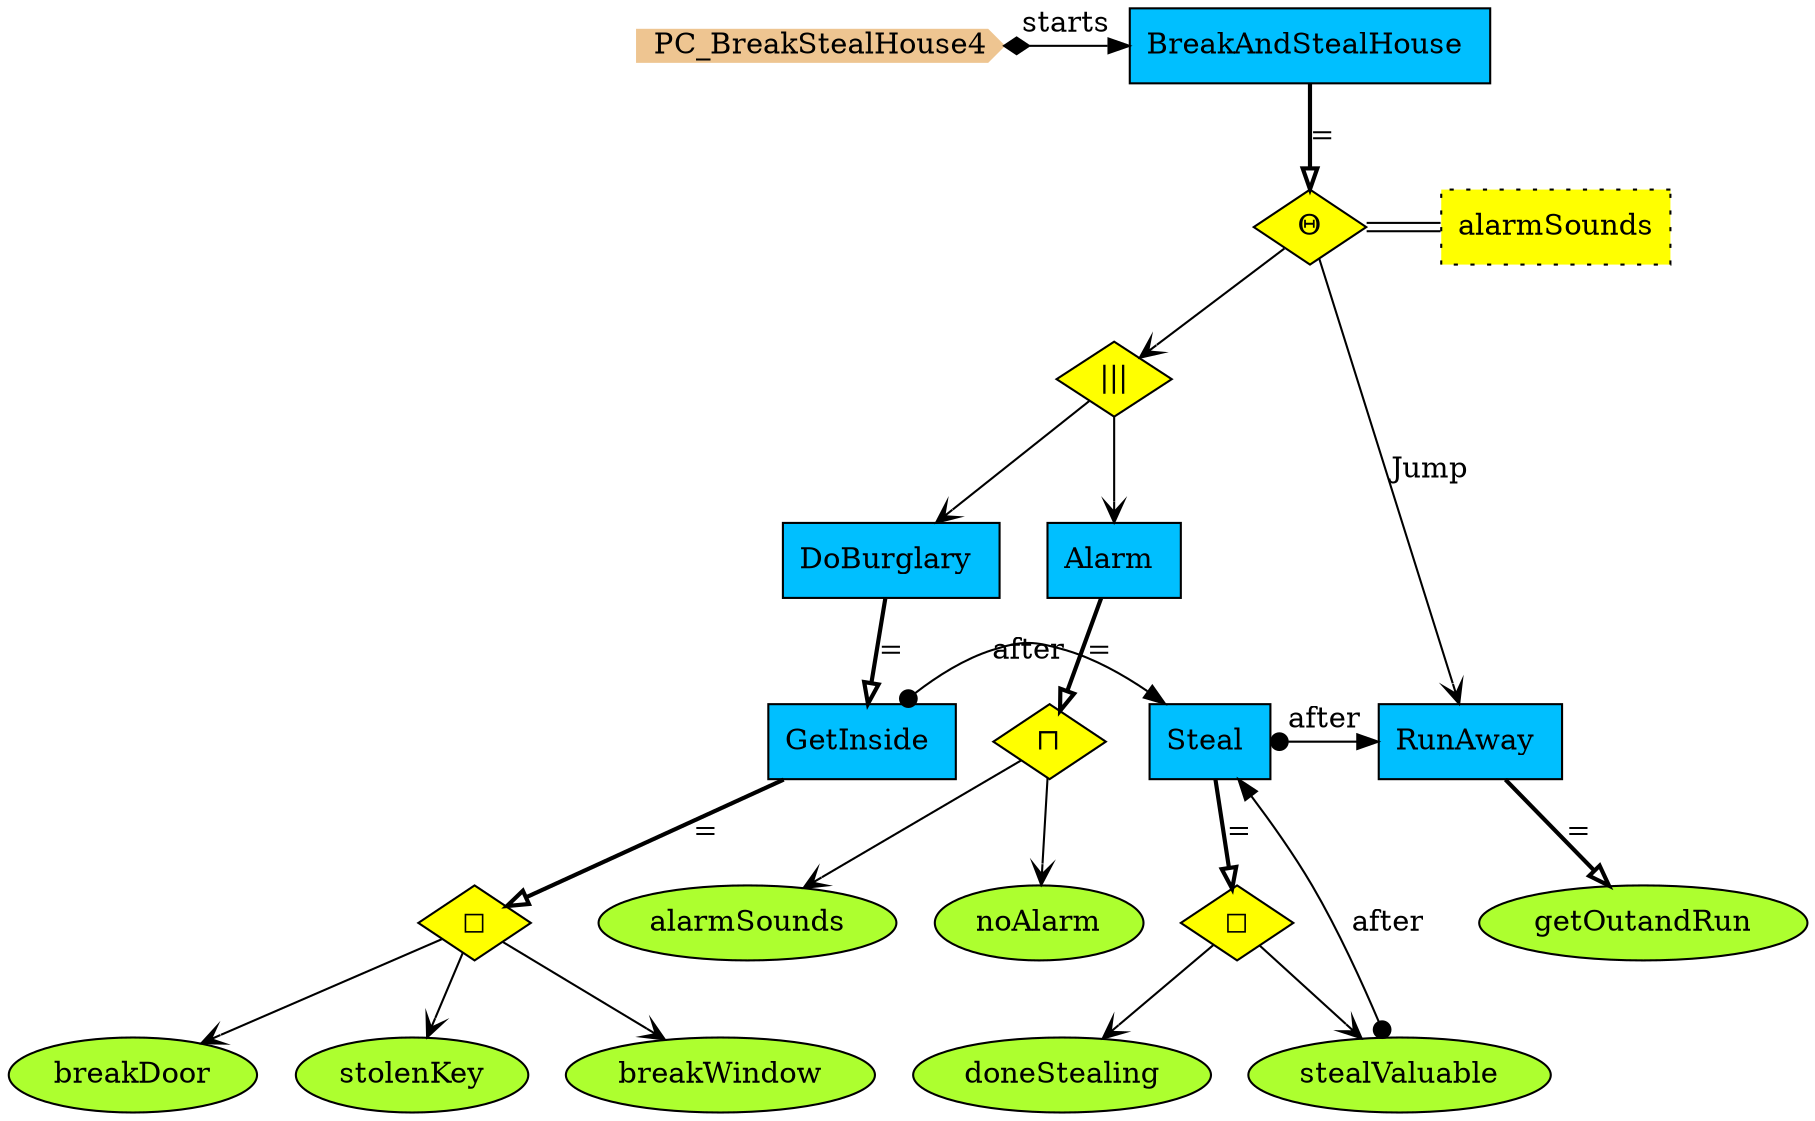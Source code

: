 digraph {
StartN_ [shape = cds,color=burlywood2,style=filled,height=.2,width=.2, label =PC_BreakStealHouse4];
BreakAndStealHouse [shape=box,fillcolor=deepskyblue,style = filled,label="BreakAndStealHouse "];
OpBurglary [shape=diamond,fillcolor=yellow,style = filled,label="|||"];
alarmSounds [shape=ellipse,fillcolor=greenyellow,style = filled,label="alarmSounds"];
OpAlarm [shape=diamond,fillcolor=yellow,style = filled,label="⊓"];
GetInside [shape=box,fillcolor=deepskyblue,style = filled,label="GetInside "];
breakDoor [shape=ellipse,fillcolor=greenyellow,style = filled,label="breakDoor"];
stolenKey [shape=ellipse,fillcolor=greenyellow,style = filled,label="stolenKey"];
OpSteal [shape=diamond,fillcolor=yellow,style = filled,label="◻︎"];
doneStealing [shape=ellipse,fillcolor=greenyellow,style = filled,label="doneStealing"];
getOutandRun [shape=ellipse,fillcolor=greenyellow,style = filled,label="getOutandRun"];
RunAway [shape=box,fillcolor=deepskyblue,style = filled,label="RunAway "];
stealValuable [shape=ellipse,fillcolor=greenyellow,style = filled,label="stealValuable"];
Steal [shape=box,fillcolor=deepskyblue,style = filled,label="Steal "];
breakWindow [shape=ellipse,fillcolor=greenyellow,style = filled,label="breakWindow"];
OpGetInside [shape=diamond,fillcolor=yellow,style = filled,label="◻︎"];
Alarm [shape=box,fillcolor=deepskyblue,style = filled,label="Alarm "];
noAlarm [shape=ellipse,fillcolor=greenyellow,style = filled,label="noAlarm"];
DoBurglary [shape=box,fillcolor=deepskyblue,style = filled,label="DoBurglary "];
OpBreakAndStealHouse [shape=diamond,fillcolor=yellow,style = filled,label="Θ"];
OpBreakAndStealHouse_ps[shape=rect,fillcolor=yellow,style="filled,dotted",label="alarmSounds"];
OpBreakAndStealHouse->OpBreakAndStealHouse_ps [dir=none,color="black:invis:black"];
{rank=same;OpBreakAndStealHouse,OpBreakAndStealHouse_ps}

{rank=same;Steal,RunAway,GetInside}
{rank=same;BreakAndStealHouse,StartN_}

Steal->RunAway[arrowtail=dot,dir=both,label="after"];
OpSteal->doneStealing[arrowhead="open"];
GetInside->Steal[arrowtail=dot,dir=both,label="after"];
OpGetInside->breakWindow[arrowhead="open"];
OpAlarm->noAlarm[arrowhead="open"];
OpBurglary->DoBurglary[arrowhead="open"];
OpBreakAndStealHouse->RunAway[arrowhead="open",label="Jump"];
StartN_->BreakAndStealHouse[arrowtail=diamond,dir=both,label="starts"];
BreakAndStealHouse->OpBreakAndStealHouse[arrowhead="onormal",penwidth=2,label="="];
GetInside->OpGetInside[arrowhead="onormal",penwidth=2,label="="];
RunAway->getOutandRun[arrowhead="onormal",penwidth=2,label="="];
Steal->OpSteal[arrowhead="onormal",penwidth=2,label="="];
Alarm->OpAlarm[arrowhead="onormal",penwidth=2,label="="];
DoBurglary->GetInside[arrowhead="onormal",penwidth=2,label="="];
OpBreakAndStealHouse->OpBurglary[arrowhead="open"];
OpBurglary->Alarm[arrowhead="open"];
OpAlarm->alarmSounds[arrowhead="open"];
OpGetInside->breakDoor[arrowhead="open"];
OpGetInside->stolenKey[arrowhead="open"];
OpSteal->stealValuable[arrowhead="open"];
stealValuable->Steal[arrowtail=dot,dir=both,label="after"];
}